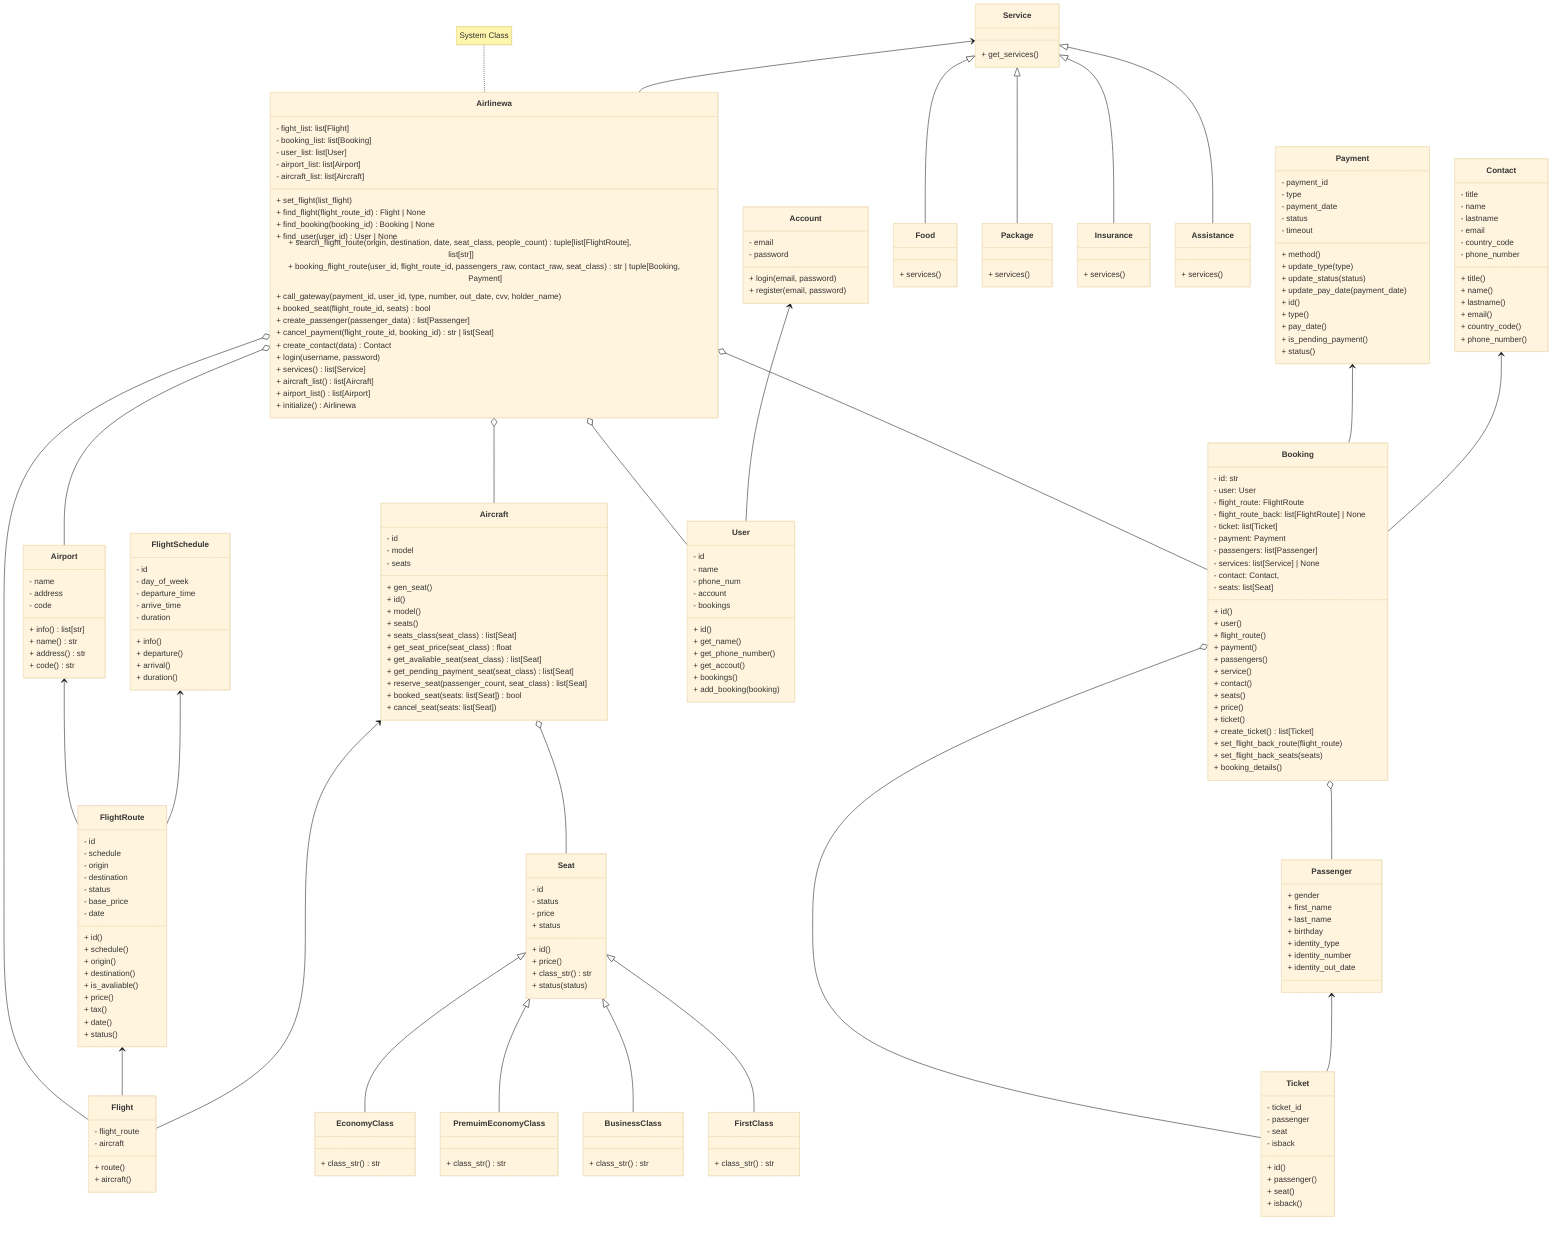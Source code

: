---
config:
  theme: base
---
classDiagram
    note for Airlinewa "System Class"
    class Airlinewa {
        - fight_list: list[Flight]
        - booking_list: list[Booking]
        - user_list: list[User]
        - airport_list: list[Airport]
        - aircraft_list: list[Aircraft]
        + set_flight(list_flight)
        + find_flight(flight_route_id) Flight | None
        + find_booking(booking_id) Booking | None
        + find_user(user_id) User | None
        + search_flight_route(origin, destination, date, seat_class, people_count) tuple[list[FlightRoute], list[str]]
        + booking_flight_route(user_id, flight_route_id, passengers_raw, contact_raw, seat_class) str | tuple[Booking, Payment]
        + call_gateway(payment_id, user_id, type, number, out_date, cvv, holder_name)
        + booked_seat(flight_route_id, seats) bool
        + create_passenger(passenger_data) list[Passenger]
        + cancel_payment(flight_route_id, booking_id) str | list[Seat]
        + create_contact(data) Contact
        + login(username, password)
        + services() list[Service]
        + aircraft_list() list[Aircraft]
        + airport_list() list[Airport]
        + initialize() Airlinewa
    }

    class Airport {
       - name
       - address
       - code
       + info() list[str]
       + name() str
       + address() str
       + code() str
    }

    class Aircraft {
        - id
        - model
        - seats
        + gen_seat()
        + id()
        + model()
        + seats()
        + seats_class(seat_class) list[Seat]
        + get_seat_price(seat_class) float
        + get_avaliable_seat(seat_class) list[Seat]
        + get_pending_payment_seat(seat_class) list[Seat]
        + reserve_seat(passenger_count, seat_class) list[Seat]
        + booked_seat(seats: list[Seat]) bool
        + cancel_seat(seats: list[Seat])
    }

    class Seat {
        - id
        - status
        - price
        + id()
        + price()
        + class_str() str
        + status
        + status(status)
    }

    class EconomyClass {
        + class_str() str
    }

    class PremuimEconomyClass {
        + class_str() str
    }

    class BusinessClass {
        + class_str() str
    }

    class FirstClass {
        + class_str() str
    }

    class Ticket {
        - ticket_id
        - passenger
        - seat
        - isback
        + id()
        + passenger()
        + seat()
        + isback()
    }

    class Booking {
        - id: str
        - user: User
        - flight_route: FlightRoute
        - flight_route_back: list[FlightRoute] | None
        - ticket: list[Ticket]
        - payment: Payment
        - passengers: list[Passenger]
        - services: list[Service] | None
        - contact: Contact,
        - seats: list[Seat]
        + id()
        + user()
        + flight_route()
        + payment()
        + passengers()
        + service()
        + contact()
        + seats()
        + price()
        + ticket()
        + create_ticket() list[Ticket]
        + set_flight_back_route(flight_route)
        + set_flight_back_seats(seats)
        + booking_details()
    }

    class Flight {
        - flight_route
        - aircraft
        + route()
        + aircraft()
    }

    class FlightRoute {
        - id
        - schedule
        - origin
        - destination
        - status
        - base_price
        - date
        + id()
        + schedule()
        + origin()
        + destination()
        + is_avaliable()
        + price()
        + tax()
        + date()
        + status()
    }

    class FlightSchedule {
        - id 
        - day_of_week
        - departure_time
        - arrive_time
        - duration
        + info()
        + departure()
        + arrival()
        + duration()
    }

    class Passenger {
        + gender
        + first_name
        + last_name
        + birthday
        + identity_type
        + identity_number
        + identity_out_date
    }

    class Payment {
        - payment_id
        - type
        - payment_date
        - status
        - timeout
        + method()
        + update_type(type)
        + update_status(status)
        + update_pay_date(payment_date)
        + id()
        + type()
        + pay_date()
        + is_pending_payment()
        + status()
    }

    class Service {
        + get_services()
    }

    class Food {
        + services()
    }

    class Package {
        + services()
    }

    class Insurance {
        + services()
    }

    class Assistance {
        + services()
    }

    class Account {
        - email
        - password
        + login(email, password)
        + register(email, password)
    }

    class User {
        - id
        - name
        - phone_num
        - account
        - bookings
        + id()
        + get_name()
        + get_phone_number()
        + get_accout()
        + bookings()
        + add_booking(booking)
    }

    class Contact {
        - title
        - name
        - lastname
        - email
        - country_code
        - phone_number
        + title()
        + name()
        + lastname()
        + email()
        + country_code()
        + phone_number()
    }

    Airlinewa o-- Airport
    Airlinewa o-- Aircraft
    Airlinewa o-- Flight
    Airlinewa o-- User
    Airlinewa o-- Booking

    Aircraft o-- Seat
    Booking o-- Ticket
    Booking o-- Passenger

    Payment <-- Booking
    Contact <-- Booking

    Airport <-- FlightRoute
    FlightSchedule <-- FlightRoute

    FlightRoute <-- Flight
    Aircraft <-- Flight

    Account <-- User
    Passenger <-- Ticket
    Service <-- Airlinewa

    Service <|-- Food
    Service <|-- Package
    Service <|-- Insurance
    Service <|-- Assistance

    Seat <|-- EconomyClass
    Seat <|-- PremuimEconomyClass
    Seat <|-- BusinessClass
    Seat <|-- FirstClass